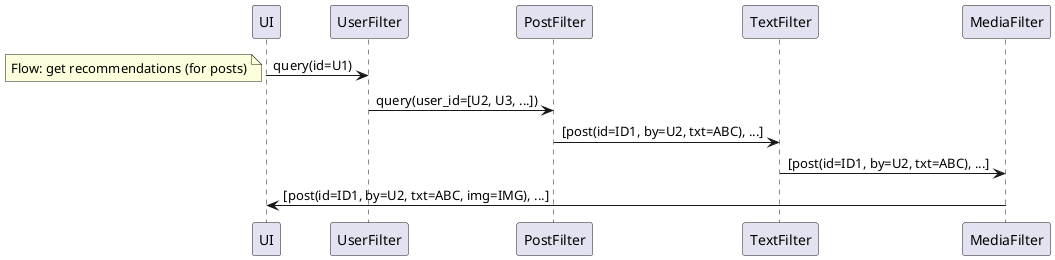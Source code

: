 @startuml
UI -> UserFilter : query(id=U1)
note left
  Flow: get recommendations (for posts)
end note
UserFilter -> PostFilter : query(user_id=[U2, U3, ...])
PostFilter -> TextFilter : [post(id=ID1, by=U2, txt=ABC), ...]
TextFilter -> MediaFilter : [post(id=ID1, by=U2, txt=ABC), ...]
MediaFilter -> UI : [post(id=ID1, by=U2, txt=ABC, img=IMG), ...]
@enduml